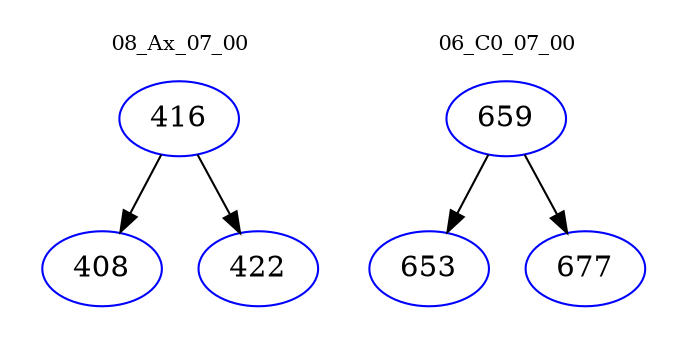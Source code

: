 digraph{
subgraph cluster_0 {
color = white
label = "08_Ax_07_00";
fontsize=10;
T0_416 [label="416", color="blue"]
T0_416 -> T0_408 [color="black"]
T0_408 [label="408", color="blue"]
T0_416 -> T0_422 [color="black"]
T0_422 [label="422", color="blue"]
}
subgraph cluster_1 {
color = white
label = "06_C0_07_00";
fontsize=10;
T1_659 [label="659", color="blue"]
T1_659 -> T1_653 [color="black"]
T1_653 [label="653", color="blue"]
T1_659 -> T1_677 [color="black"]
T1_677 [label="677", color="blue"]
}
}
